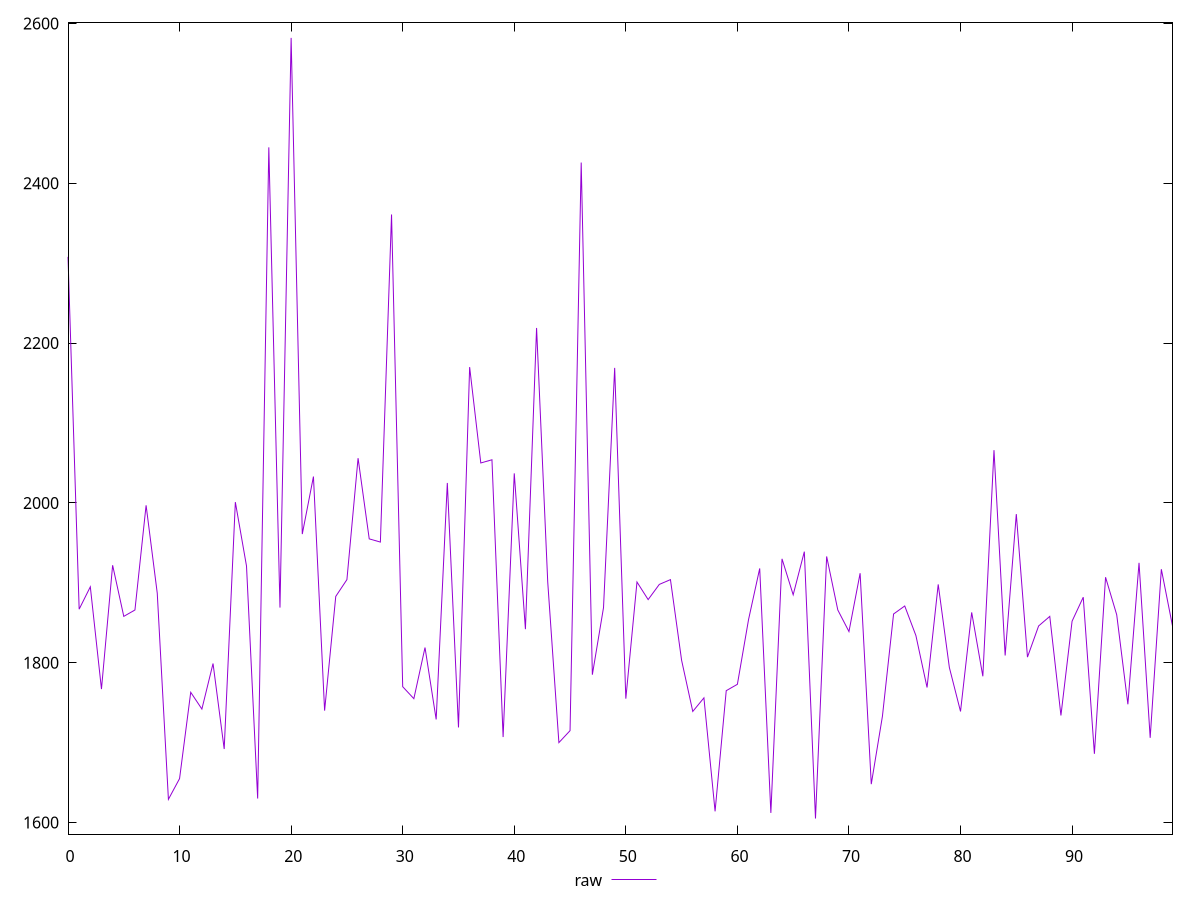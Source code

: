 reset

$raw <<EOF
0 2308
1 1867
2 1895
3 1767
4 1922
5 1858
6 1866
7 1997
8 1887
9 1629
10 1655
11 1763
12 1742
13 1799
14 1692
15 2001
16 1921
17 1630
18 2445
19 1869
20 2582
21 1961
22 2033
23 1740
24 1883
25 1904
26 2056
27 1955
28 1951
29 2361
30 1770
31 1755
32 1819
33 1729
34 2025
35 1719
36 2170
37 2050
38 2054
39 1707
40 2037
41 1842
42 2219
43 1901
44 1700
45 1715
46 2426
47 1785
48 1869
49 2169
50 1755
51 1901
52 1879
53 1898
54 1904
55 1803
56 1739
57 1756
58 1614
59 1765
60 1773
61 1854
62 1918
63 1612
64 1930
65 1885
66 1939
67 1605
68 1933
69 1866
70 1839
71 1912
72 1648
73 1733
74 1861
75 1871
76 1834
77 1769
78 1898
79 1794
80 1739
81 1863
82 1783
83 2066
84 1809
85 1986
86 1807
87 1846
88 1858
89 1734
90 1852
91 1882
92 1686
93 1907
94 1860
95 1748
96 1925
97 1706
98 1917
99 1846
EOF

set key outside below
set xrange [0:99]
set yrange [1585.46:2601.54]
set trange [1585.46:2601.54]
set terminal svg size 640, 500 enhanced background rgb 'white'
set output "report_00015_2021-02-09T16-11-33.973Z/uses-rel-preload/samples/pages+cached+noadtech/raw/values.svg"

plot $raw title "raw" with line

reset

